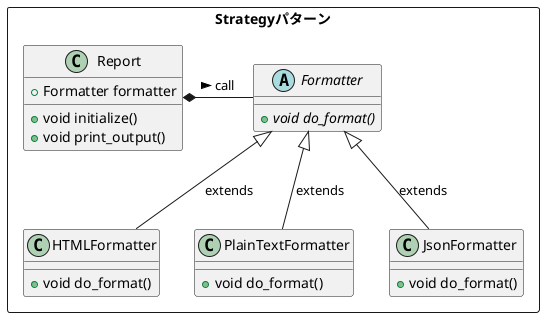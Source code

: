 @startuml Strategyパターン

package Strategyパターン <<Rectangle>> {
    class Report {
        + Formatter formatter
        + void initialize()
        + void print_output()
    }

    abstract class Formatter {
        + {abstract} void do_format()
    }

    class HTMLFormatter {
        + void do_format()
    }

    class PlainTextFormatter {
        + void do_format()
    }

    class JsonFormatter {
        + void do_format()
    }
}

Report *- Formatter : call >
Formatter <|-- HTMLFormatter : extends
Formatter <|-- PlainTextFormatter : extends
Formatter <|-- JsonFormatter : extends

@enduml

@startuml Strategyパターン_easy

package Strategyパターン <<Rectangle>> {
    class Report {
    }

    abstract class Formatter {
    }

    class HTMLFormatter {
    }

    class PlainTextFormatter {
    }

    class JsonFormatter {
    }
}

Report *- Formatter : call >
Formatter <|-- HTMLFormatter : extends
Formatter <|-- PlainTextFormatter : extends
Formatter <|-- JsonFormatter : extends

@enduml
